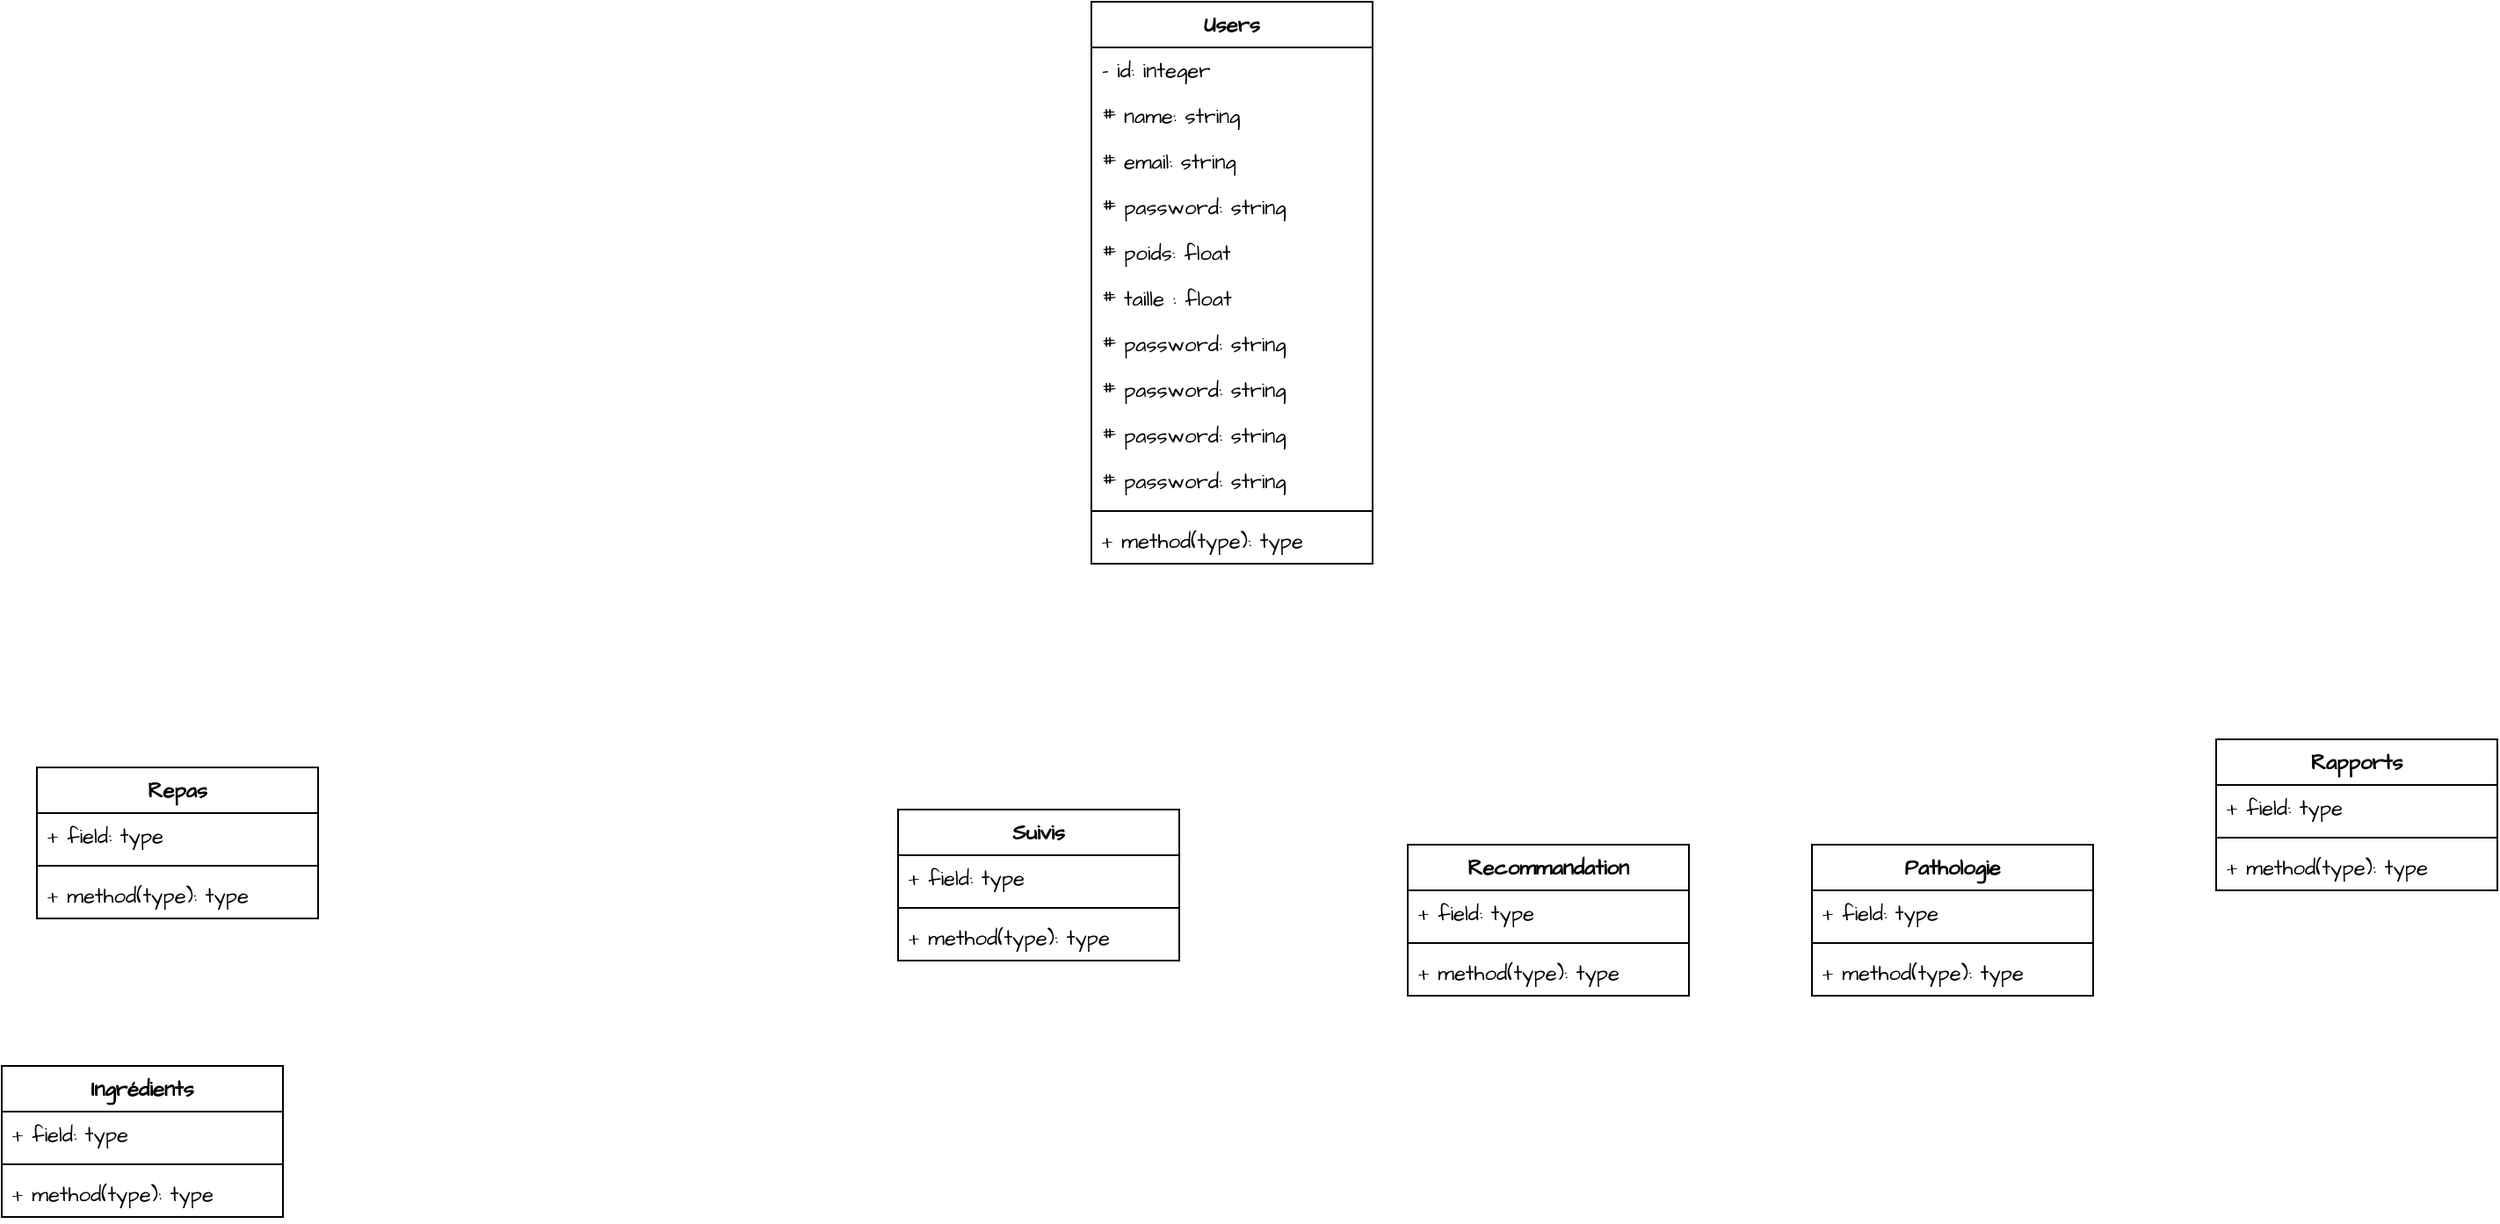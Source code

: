 <mxfile version="28.2.1">
  <diagram name="Page-1" id="382XP3QTqYcxWQPv9NSh">
    <mxGraphModel dx="717" dy="297" grid="1" gridSize="10" guides="1" tooltips="1" connect="1" arrows="1" fold="1" page="1" pageScale="1" pageWidth="1500" pageHeight="1200" math="0" shadow="0">
      <root>
        <mxCell id="0" />
        <mxCell id="1" parent="0" />
        <mxCell id="8xWn7E07hMpV5LcC8jm3-1" value="Users" style="swimlane;fontStyle=1;align=center;verticalAlign=top;childLayout=stackLayout;horizontal=1;startSize=26;horizontalStack=0;resizeParent=1;resizeParentMax=0;resizeLast=0;collapsible=1;marginBottom=0;whiteSpace=wrap;html=1;fontFamily=Architects Daughter;fontSource=https%3A%2F%2Ffonts.googleapis.com%2Fcss%3Ffamily%3DArchitects%2BDaughter;" parent="1" vertex="1">
          <mxGeometry x="640" y="50" width="160" height="320" as="geometry" />
        </mxCell>
        <mxCell id="8xWn7E07hMpV5LcC8jm3-2" value="- id: integer" style="text;strokeColor=none;fillColor=none;align=left;verticalAlign=top;spacingLeft=4;spacingRight=4;overflow=hidden;rotatable=0;points=[[0,0.5],[1,0.5]];portConstraint=eastwest;whiteSpace=wrap;html=1;fontFamily=Architects Daughter;fontSource=https%3A%2F%2Ffonts.googleapis.com%2Fcss%3Ffamily%3DArchitects%2BDaughter;" parent="8xWn7E07hMpV5LcC8jm3-1" vertex="1">
          <mxGeometry y="26" width="160" height="26" as="geometry" />
        </mxCell>
        <mxCell id="mCPszlaOtuwzqV3sWn5C-25" value="# name: string" style="text;strokeColor=none;fillColor=none;align=left;verticalAlign=top;spacingLeft=4;spacingRight=4;overflow=hidden;rotatable=0;points=[[0,0.5],[1,0.5]];portConstraint=eastwest;whiteSpace=wrap;html=1;fontFamily=Architects Daughter;fontSource=https%3A%2F%2Ffonts.googleapis.com%2Fcss%3Ffamily%3DArchitects%2BDaughter;" vertex="1" parent="8xWn7E07hMpV5LcC8jm3-1">
          <mxGeometry y="52" width="160" height="26" as="geometry" />
        </mxCell>
        <mxCell id="mCPszlaOtuwzqV3sWn5C-29" value="# email: string" style="text;strokeColor=none;fillColor=none;align=left;verticalAlign=top;spacingLeft=4;spacingRight=4;overflow=hidden;rotatable=0;points=[[0,0.5],[1,0.5]];portConstraint=eastwest;whiteSpace=wrap;html=1;fontFamily=Architects Daughter;fontSource=https%3A%2F%2Ffonts.googleapis.com%2Fcss%3Ffamily%3DArchitects%2BDaughter;" vertex="1" parent="8xWn7E07hMpV5LcC8jm3-1">
          <mxGeometry y="78" width="160" height="26" as="geometry" />
        </mxCell>
        <mxCell id="mCPszlaOtuwzqV3sWn5C-27" value="# password: string" style="text;strokeColor=none;fillColor=none;align=left;verticalAlign=top;spacingLeft=4;spacingRight=4;overflow=hidden;rotatable=0;points=[[0,0.5],[1,0.5]];portConstraint=eastwest;whiteSpace=wrap;html=1;fontFamily=Architects Daughter;fontSource=https%3A%2F%2Ffonts.googleapis.com%2Fcss%3Ffamily%3DArchitects%2BDaughter;" vertex="1" parent="8xWn7E07hMpV5LcC8jm3-1">
          <mxGeometry y="104" width="160" height="26" as="geometry" />
        </mxCell>
        <mxCell id="mCPszlaOtuwzqV3sWn5C-28" value="# poids: float" style="text;strokeColor=none;fillColor=none;align=left;verticalAlign=top;spacingLeft=4;spacingRight=4;overflow=hidden;rotatable=0;points=[[0,0.5],[1,0.5]];portConstraint=eastwest;whiteSpace=wrap;html=1;fontFamily=Architects Daughter;fontSource=https%3A%2F%2Ffonts.googleapis.com%2Fcss%3Ffamily%3DArchitects%2BDaughter;" vertex="1" parent="8xWn7E07hMpV5LcC8jm3-1">
          <mxGeometry y="130" width="160" height="26" as="geometry" />
        </mxCell>
        <mxCell id="mCPszlaOtuwzqV3sWn5C-26" value="# taille : float" style="text;strokeColor=none;fillColor=none;align=left;verticalAlign=top;spacingLeft=4;spacingRight=4;overflow=hidden;rotatable=0;points=[[0,0.5],[1,0.5]];portConstraint=eastwest;whiteSpace=wrap;html=1;fontFamily=Architects Daughter;fontSource=https%3A%2F%2Ffonts.googleapis.com%2Fcss%3Ffamily%3DArchitects%2BDaughter;" vertex="1" parent="8xWn7E07hMpV5LcC8jm3-1">
          <mxGeometry y="156" width="160" height="26" as="geometry" />
        </mxCell>
        <mxCell id="mCPszlaOtuwzqV3sWn5C-30" value="# password: string" style="text;strokeColor=none;fillColor=none;align=left;verticalAlign=top;spacingLeft=4;spacingRight=4;overflow=hidden;rotatable=0;points=[[0,0.5],[1,0.5]];portConstraint=eastwest;whiteSpace=wrap;html=1;fontFamily=Architects Daughter;fontSource=https%3A%2F%2Ffonts.googleapis.com%2Fcss%3Ffamily%3DArchitects%2BDaughter;" vertex="1" parent="8xWn7E07hMpV5LcC8jm3-1">
          <mxGeometry y="182" width="160" height="26" as="geometry" />
        </mxCell>
        <mxCell id="mCPszlaOtuwzqV3sWn5C-32" value="# password: string" style="text;strokeColor=none;fillColor=none;align=left;verticalAlign=top;spacingLeft=4;spacingRight=4;overflow=hidden;rotatable=0;points=[[0,0.5],[1,0.5]];portConstraint=eastwest;whiteSpace=wrap;html=1;fontFamily=Architects Daughter;fontSource=https%3A%2F%2Ffonts.googleapis.com%2Fcss%3Ffamily%3DArchitects%2BDaughter;" vertex="1" parent="8xWn7E07hMpV5LcC8jm3-1">
          <mxGeometry y="208" width="160" height="26" as="geometry" />
        </mxCell>
        <mxCell id="mCPszlaOtuwzqV3sWn5C-33" value="# password: string" style="text;strokeColor=none;fillColor=none;align=left;verticalAlign=top;spacingLeft=4;spacingRight=4;overflow=hidden;rotatable=0;points=[[0,0.5],[1,0.5]];portConstraint=eastwest;whiteSpace=wrap;html=1;fontFamily=Architects Daughter;fontSource=https%3A%2F%2Ffonts.googleapis.com%2Fcss%3Ffamily%3DArchitects%2BDaughter;" vertex="1" parent="8xWn7E07hMpV5LcC8jm3-1">
          <mxGeometry y="234" width="160" height="26" as="geometry" />
        </mxCell>
        <mxCell id="mCPszlaOtuwzqV3sWn5C-31" value="# password: string" style="text;strokeColor=none;fillColor=none;align=left;verticalAlign=top;spacingLeft=4;spacingRight=4;overflow=hidden;rotatable=0;points=[[0,0.5],[1,0.5]];portConstraint=eastwest;whiteSpace=wrap;html=1;fontFamily=Architects Daughter;fontSource=https%3A%2F%2Ffonts.googleapis.com%2Fcss%3Ffamily%3DArchitects%2BDaughter;" vertex="1" parent="8xWn7E07hMpV5LcC8jm3-1">
          <mxGeometry y="260" width="160" height="26" as="geometry" />
        </mxCell>
        <mxCell id="8xWn7E07hMpV5LcC8jm3-3" value="" style="line;strokeWidth=1;fillColor=none;align=left;verticalAlign=middle;spacingTop=-1;spacingLeft=3;spacingRight=3;rotatable=0;labelPosition=right;points=[];portConstraint=eastwest;strokeColor=inherit;fontFamily=Architects Daughter;fontSource=https%3A%2F%2Ffonts.googleapis.com%2Fcss%3Ffamily%3DArchitects%2BDaughter;" parent="8xWn7E07hMpV5LcC8jm3-1" vertex="1">
          <mxGeometry y="286" width="160" height="8" as="geometry" />
        </mxCell>
        <mxCell id="8xWn7E07hMpV5LcC8jm3-4" value="+ method(type): type" style="text;strokeColor=none;fillColor=none;align=left;verticalAlign=top;spacingLeft=4;spacingRight=4;overflow=hidden;rotatable=0;points=[[0,0.5],[1,0.5]];portConstraint=eastwest;whiteSpace=wrap;html=1;fontFamily=Architects Daughter;fontSource=https%3A%2F%2Ffonts.googleapis.com%2Fcss%3Ffamily%3DArchitects%2BDaughter;" parent="8xWn7E07hMpV5LcC8jm3-1" vertex="1">
          <mxGeometry y="294" width="160" height="26" as="geometry" />
        </mxCell>
        <mxCell id="mCPszlaOtuwzqV3sWn5C-1" value="Pathologie" style="swimlane;fontStyle=1;align=center;verticalAlign=top;childLayout=stackLayout;horizontal=1;startSize=26;horizontalStack=0;resizeParent=1;resizeParentMax=0;resizeLast=0;collapsible=1;marginBottom=0;whiteSpace=wrap;html=1;fontFamily=Architects Daughter;fontSource=https%3A%2F%2Ffonts.googleapis.com%2Fcss%3Ffamily%3DArchitects%2BDaughter;" vertex="1" parent="1">
          <mxGeometry x="1050" y="530" width="160" height="86" as="geometry" />
        </mxCell>
        <mxCell id="mCPszlaOtuwzqV3sWn5C-2" value="+ field: type" style="text;strokeColor=none;fillColor=none;align=left;verticalAlign=top;spacingLeft=4;spacingRight=4;overflow=hidden;rotatable=0;points=[[0,0.5],[1,0.5]];portConstraint=eastwest;whiteSpace=wrap;html=1;fontFamily=Architects Daughter;fontSource=https%3A%2F%2Ffonts.googleapis.com%2Fcss%3Ffamily%3DArchitects%2BDaughter;" vertex="1" parent="mCPszlaOtuwzqV3sWn5C-1">
          <mxGeometry y="26" width="160" height="26" as="geometry" />
        </mxCell>
        <mxCell id="mCPszlaOtuwzqV3sWn5C-3" value="" style="line;strokeWidth=1;fillColor=none;align=left;verticalAlign=middle;spacingTop=-1;spacingLeft=3;spacingRight=3;rotatable=0;labelPosition=right;points=[];portConstraint=eastwest;strokeColor=inherit;fontFamily=Architects Daughter;fontSource=https%3A%2F%2Ffonts.googleapis.com%2Fcss%3Ffamily%3DArchitects%2BDaughter;" vertex="1" parent="mCPszlaOtuwzqV3sWn5C-1">
          <mxGeometry y="52" width="160" height="8" as="geometry" />
        </mxCell>
        <mxCell id="mCPszlaOtuwzqV3sWn5C-4" value="+ method(type): type" style="text;strokeColor=none;fillColor=none;align=left;verticalAlign=top;spacingLeft=4;spacingRight=4;overflow=hidden;rotatable=0;points=[[0,0.5],[1,0.5]];portConstraint=eastwest;whiteSpace=wrap;html=1;fontFamily=Architects Daughter;fontSource=https%3A%2F%2Ffonts.googleapis.com%2Fcss%3Ffamily%3DArchitects%2BDaughter;" vertex="1" parent="mCPszlaOtuwzqV3sWn5C-1">
          <mxGeometry y="60" width="160" height="26" as="geometry" />
        </mxCell>
        <mxCell id="mCPszlaOtuwzqV3sWn5C-5" value="Repas" style="swimlane;fontStyle=1;align=center;verticalAlign=top;childLayout=stackLayout;horizontal=1;startSize=26;horizontalStack=0;resizeParent=1;resizeParentMax=0;resizeLast=0;collapsible=1;marginBottom=0;whiteSpace=wrap;html=1;fontFamily=Architects Daughter;fontSource=https%3A%2F%2Ffonts.googleapis.com%2Fcss%3Ffamily%3DArchitects%2BDaughter;" vertex="1" parent="1">
          <mxGeometry x="40" y="486" width="160" height="86" as="geometry" />
        </mxCell>
        <mxCell id="mCPszlaOtuwzqV3sWn5C-6" value="+ field: type" style="text;strokeColor=none;fillColor=none;align=left;verticalAlign=top;spacingLeft=4;spacingRight=4;overflow=hidden;rotatable=0;points=[[0,0.5],[1,0.5]];portConstraint=eastwest;whiteSpace=wrap;html=1;fontFamily=Architects Daughter;fontSource=https%3A%2F%2Ffonts.googleapis.com%2Fcss%3Ffamily%3DArchitects%2BDaughter;" vertex="1" parent="mCPszlaOtuwzqV3sWn5C-5">
          <mxGeometry y="26" width="160" height="26" as="geometry" />
        </mxCell>
        <mxCell id="mCPszlaOtuwzqV3sWn5C-7" value="" style="line;strokeWidth=1;fillColor=none;align=left;verticalAlign=middle;spacingTop=-1;spacingLeft=3;spacingRight=3;rotatable=0;labelPosition=right;points=[];portConstraint=eastwest;strokeColor=inherit;fontFamily=Architects Daughter;fontSource=https%3A%2F%2Ffonts.googleapis.com%2Fcss%3Ffamily%3DArchitects%2BDaughter;" vertex="1" parent="mCPszlaOtuwzqV3sWn5C-5">
          <mxGeometry y="52" width="160" height="8" as="geometry" />
        </mxCell>
        <mxCell id="mCPszlaOtuwzqV3sWn5C-8" value="+ method(type): type" style="text;strokeColor=none;fillColor=none;align=left;verticalAlign=top;spacingLeft=4;spacingRight=4;overflow=hidden;rotatable=0;points=[[0,0.5],[1,0.5]];portConstraint=eastwest;whiteSpace=wrap;html=1;fontFamily=Architects Daughter;fontSource=https%3A%2F%2Ffonts.googleapis.com%2Fcss%3Ffamily%3DArchitects%2BDaughter;" vertex="1" parent="mCPszlaOtuwzqV3sWn5C-5">
          <mxGeometry y="60" width="160" height="26" as="geometry" />
        </mxCell>
        <mxCell id="mCPszlaOtuwzqV3sWn5C-9" value="Suivis" style="swimlane;fontStyle=1;align=center;verticalAlign=top;childLayout=stackLayout;horizontal=1;startSize=26;horizontalStack=0;resizeParent=1;resizeParentMax=0;resizeLast=0;collapsible=1;marginBottom=0;whiteSpace=wrap;html=1;fontFamily=Architects Daughter;fontSource=https%3A%2F%2Ffonts.googleapis.com%2Fcss%3Ffamily%3DArchitects%2BDaughter;" vertex="1" parent="1">
          <mxGeometry x="530" y="510" width="160" height="86" as="geometry" />
        </mxCell>
        <mxCell id="mCPszlaOtuwzqV3sWn5C-10" value="+ field: type" style="text;strokeColor=none;fillColor=none;align=left;verticalAlign=top;spacingLeft=4;spacingRight=4;overflow=hidden;rotatable=0;points=[[0,0.5],[1,0.5]];portConstraint=eastwest;whiteSpace=wrap;html=1;fontFamily=Architects Daughter;fontSource=https%3A%2F%2Ffonts.googleapis.com%2Fcss%3Ffamily%3DArchitects%2BDaughter;" vertex="1" parent="mCPszlaOtuwzqV3sWn5C-9">
          <mxGeometry y="26" width="160" height="26" as="geometry" />
        </mxCell>
        <mxCell id="mCPszlaOtuwzqV3sWn5C-11" value="" style="line;strokeWidth=1;fillColor=none;align=left;verticalAlign=middle;spacingTop=-1;spacingLeft=3;spacingRight=3;rotatable=0;labelPosition=right;points=[];portConstraint=eastwest;strokeColor=inherit;fontFamily=Architects Daughter;fontSource=https%3A%2F%2Ffonts.googleapis.com%2Fcss%3Ffamily%3DArchitects%2BDaughter;" vertex="1" parent="mCPszlaOtuwzqV3sWn5C-9">
          <mxGeometry y="52" width="160" height="8" as="geometry" />
        </mxCell>
        <mxCell id="mCPszlaOtuwzqV3sWn5C-12" value="+ method(type): type" style="text;strokeColor=none;fillColor=none;align=left;verticalAlign=top;spacingLeft=4;spacingRight=4;overflow=hidden;rotatable=0;points=[[0,0.5],[1,0.5]];portConstraint=eastwest;whiteSpace=wrap;html=1;fontFamily=Architects Daughter;fontSource=https%3A%2F%2Ffonts.googleapis.com%2Fcss%3Ffamily%3DArchitects%2BDaughter;" vertex="1" parent="mCPszlaOtuwzqV3sWn5C-9">
          <mxGeometry y="60" width="160" height="26" as="geometry" />
        </mxCell>
        <mxCell id="mCPszlaOtuwzqV3sWn5C-13" value="Recommandation" style="swimlane;fontStyle=1;align=center;verticalAlign=top;childLayout=stackLayout;horizontal=1;startSize=26;horizontalStack=0;resizeParent=1;resizeParentMax=0;resizeLast=0;collapsible=1;marginBottom=0;whiteSpace=wrap;html=1;fontFamily=Architects Daughter;fontSource=https%3A%2F%2Ffonts.googleapis.com%2Fcss%3Ffamily%3DArchitects%2BDaughter;" vertex="1" parent="1">
          <mxGeometry x="820" y="530" width="160" height="86" as="geometry" />
        </mxCell>
        <mxCell id="mCPszlaOtuwzqV3sWn5C-14" value="+ field: type" style="text;strokeColor=none;fillColor=none;align=left;verticalAlign=top;spacingLeft=4;spacingRight=4;overflow=hidden;rotatable=0;points=[[0,0.5],[1,0.5]];portConstraint=eastwest;whiteSpace=wrap;html=1;fontFamily=Architects Daughter;fontSource=https%3A%2F%2Ffonts.googleapis.com%2Fcss%3Ffamily%3DArchitects%2BDaughter;" vertex="1" parent="mCPszlaOtuwzqV3sWn5C-13">
          <mxGeometry y="26" width="160" height="26" as="geometry" />
        </mxCell>
        <mxCell id="mCPszlaOtuwzqV3sWn5C-15" value="" style="line;strokeWidth=1;fillColor=none;align=left;verticalAlign=middle;spacingTop=-1;spacingLeft=3;spacingRight=3;rotatable=0;labelPosition=right;points=[];portConstraint=eastwest;strokeColor=inherit;fontFamily=Architects Daughter;fontSource=https%3A%2F%2Ffonts.googleapis.com%2Fcss%3Ffamily%3DArchitects%2BDaughter;" vertex="1" parent="mCPszlaOtuwzqV3sWn5C-13">
          <mxGeometry y="52" width="160" height="8" as="geometry" />
        </mxCell>
        <mxCell id="mCPszlaOtuwzqV3sWn5C-16" value="+ method(type): type" style="text;strokeColor=none;fillColor=none;align=left;verticalAlign=top;spacingLeft=4;spacingRight=4;overflow=hidden;rotatable=0;points=[[0,0.5],[1,0.5]];portConstraint=eastwest;whiteSpace=wrap;html=1;fontFamily=Architects Daughter;fontSource=https%3A%2F%2Ffonts.googleapis.com%2Fcss%3Ffamily%3DArchitects%2BDaughter;" vertex="1" parent="mCPszlaOtuwzqV3sWn5C-13">
          <mxGeometry y="60" width="160" height="26" as="geometry" />
        </mxCell>
        <mxCell id="mCPszlaOtuwzqV3sWn5C-17" value="Rapports" style="swimlane;fontStyle=1;align=center;verticalAlign=top;childLayout=stackLayout;horizontal=1;startSize=26;horizontalStack=0;resizeParent=1;resizeParentMax=0;resizeLast=0;collapsible=1;marginBottom=0;whiteSpace=wrap;html=1;fontFamily=Architects Daughter;fontSource=https%3A%2F%2Ffonts.googleapis.com%2Fcss%3Ffamily%3DArchitects%2BDaughter;" vertex="1" parent="1">
          <mxGeometry x="1280" y="470" width="160" height="86" as="geometry" />
        </mxCell>
        <mxCell id="mCPszlaOtuwzqV3sWn5C-18" value="+ field: type" style="text;strokeColor=none;fillColor=none;align=left;verticalAlign=top;spacingLeft=4;spacingRight=4;overflow=hidden;rotatable=0;points=[[0,0.5],[1,0.5]];portConstraint=eastwest;whiteSpace=wrap;html=1;fontFamily=Architects Daughter;fontSource=https%3A%2F%2Ffonts.googleapis.com%2Fcss%3Ffamily%3DArchitects%2BDaughter;" vertex="1" parent="mCPszlaOtuwzqV3sWn5C-17">
          <mxGeometry y="26" width="160" height="26" as="geometry" />
        </mxCell>
        <mxCell id="mCPszlaOtuwzqV3sWn5C-19" value="" style="line;strokeWidth=1;fillColor=none;align=left;verticalAlign=middle;spacingTop=-1;spacingLeft=3;spacingRight=3;rotatable=0;labelPosition=right;points=[];portConstraint=eastwest;strokeColor=inherit;fontFamily=Architects Daughter;fontSource=https%3A%2F%2Ffonts.googleapis.com%2Fcss%3Ffamily%3DArchitects%2BDaughter;" vertex="1" parent="mCPszlaOtuwzqV3sWn5C-17">
          <mxGeometry y="52" width="160" height="8" as="geometry" />
        </mxCell>
        <mxCell id="mCPszlaOtuwzqV3sWn5C-20" value="+ method(type): type" style="text;strokeColor=none;fillColor=none;align=left;verticalAlign=top;spacingLeft=4;spacingRight=4;overflow=hidden;rotatable=0;points=[[0,0.5],[1,0.5]];portConstraint=eastwest;whiteSpace=wrap;html=1;fontFamily=Architects Daughter;fontSource=https%3A%2F%2Ffonts.googleapis.com%2Fcss%3Ffamily%3DArchitects%2BDaughter;" vertex="1" parent="mCPszlaOtuwzqV3sWn5C-17">
          <mxGeometry y="60" width="160" height="26" as="geometry" />
        </mxCell>
        <mxCell id="mCPszlaOtuwzqV3sWn5C-21" value="Ingrédients" style="swimlane;fontStyle=1;align=center;verticalAlign=top;childLayout=stackLayout;horizontal=1;startSize=26;horizontalStack=0;resizeParent=1;resizeParentMax=0;resizeLast=0;collapsible=1;marginBottom=0;whiteSpace=wrap;html=1;fontFamily=Architects Daughter;fontSource=https%3A%2F%2Ffonts.googleapis.com%2Fcss%3Ffamily%3DArchitects%2BDaughter;" vertex="1" parent="1">
          <mxGeometry x="20" y="656" width="160" height="86" as="geometry" />
        </mxCell>
        <mxCell id="mCPszlaOtuwzqV3sWn5C-22" value="+ field: type" style="text;strokeColor=none;fillColor=none;align=left;verticalAlign=top;spacingLeft=4;spacingRight=4;overflow=hidden;rotatable=0;points=[[0,0.5],[1,0.5]];portConstraint=eastwest;whiteSpace=wrap;html=1;fontFamily=Architects Daughter;fontSource=https%3A%2F%2Ffonts.googleapis.com%2Fcss%3Ffamily%3DArchitects%2BDaughter;" vertex="1" parent="mCPszlaOtuwzqV3sWn5C-21">
          <mxGeometry y="26" width="160" height="26" as="geometry" />
        </mxCell>
        <mxCell id="mCPszlaOtuwzqV3sWn5C-23" value="" style="line;strokeWidth=1;fillColor=none;align=left;verticalAlign=middle;spacingTop=-1;spacingLeft=3;spacingRight=3;rotatable=0;labelPosition=right;points=[];portConstraint=eastwest;strokeColor=inherit;fontFamily=Architects Daughter;fontSource=https%3A%2F%2Ffonts.googleapis.com%2Fcss%3Ffamily%3DArchitects%2BDaughter;" vertex="1" parent="mCPszlaOtuwzqV3sWn5C-21">
          <mxGeometry y="52" width="160" height="8" as="geometry" />
        </mxCell>
        <mxCell id="mCPszlaOtuwzqV3sWn5C-24" value="+ method(type): type" style="text;strokeColor=none;fillColor=none;align=left;verticalAlign=top;spacingLeft=4;spacingRight=4;overflow=hidden;rotatable=0;points=[[0,0.5],[1,0.5]];portConstraint=eastwest;whiteSpace=wrap;html=1;fontFamily=Architects Daughter;fontSource=https%3A%2F%2Ffonts.googleapis.com%2Fcss%3Ffamily%3DArchitects%2BDaughter;" vertex="1" parent="mCPszlaOtuwzqV3sWn5C-21">
          <mxGeometry y="60" width="160" height="26" as="geometry" />
        </mxCell>
      </root>
    </mxGraphModel>
  </diagram>
</mxfile>
